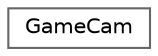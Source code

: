 digraph "Graphical Class Hierarchy"
{
 // LATEX_PDF_SIZE
  bgcolor="transparent";
  edge [fontname=Helvetica,fontsize=10,labelfontname=Helvetica,labelfontsize=10];
  node [fontname=Helvetica,fontsize=10,shape=box,height=0.2,width=0.4];
  rankdir="LR";
  Node0 [label="GameCam",height=0.2,width=0.4,color="grey40", fillcolor="white", style="filled",URL="$d3/dd1/struct_game_cam.html",tooltip=" "];
}
